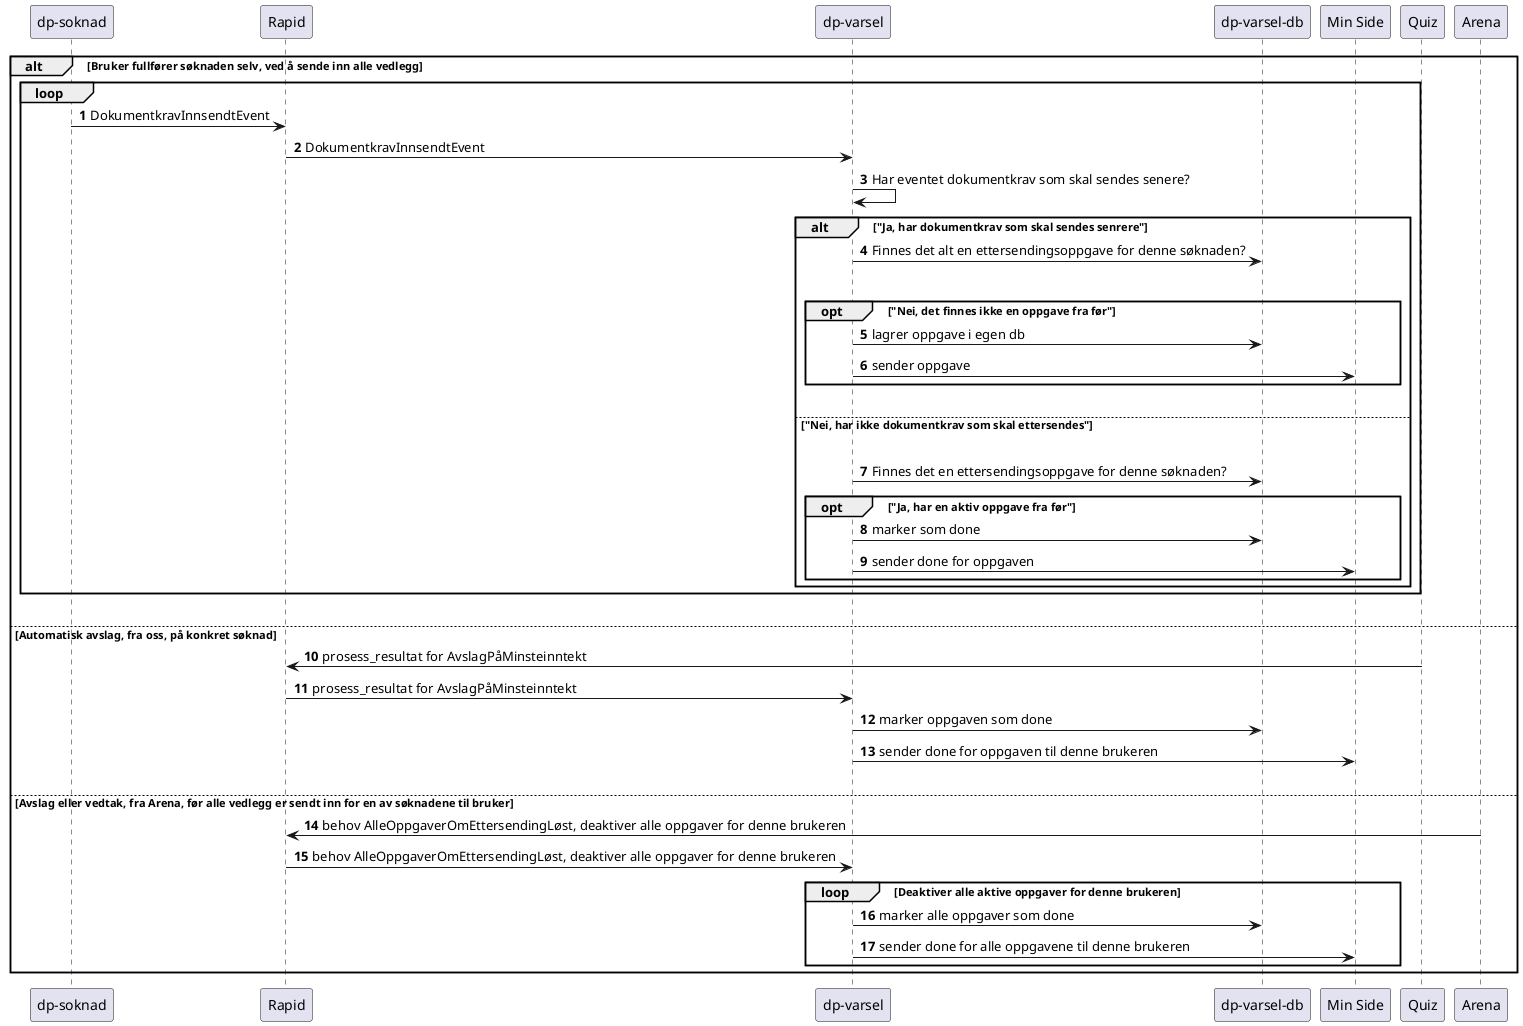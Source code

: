 @startuml

autonumber
alt Bruker fullfører søknaden selv, ved å sende inn alle vedlegg
    loop
        "dp-soknad" -> "Rapid": DokumentkravInnsendtEvent
        "Rapid" -> "dp-varsel": DokumentkravInnsendtEvent
        "dp-varsel" -> "dp-varsel": Har eventet dokumentkrav som skal sendes senere?
        alt "Ja, har dokumentkrav som skal sendes senrere"
            "dp-varsel" -> "dp-varsel-db": Finnes det alt en ettersendingsoppgave for denne søknaden?
            |||
            opt "Nei, det finnes ikke en oppgave fra før"
                "dp-varsel" -> "dp-varsel-db": lagrer oppgave i egen db
                "dp-varsel" -> "Min Side": sender oppgave
            end
            |||
        else "Nei, har ikke dokumentkrav som skal ettersendes"
            |||
            "dp-varsel" -> "dp-varsel-db": Finnes det en ettersendingsoppgave for denne søknaden?
            opt "Ja, har en aktiv oppgave fra før"
                "dp-varsel" -> "dp-varsel-db": marker som done
                "dp-varsel" -> "Min Side": sender done for oppgaven
            end
        end
    end
|||
else Automatisk avslag, fra oss, på konkret søknad
    "Quiz" -> "Rapid": prosess_resultat for AvslagPåMinsteinntekt
    "Rapid" -> "dp-varsel": prosess_resultat for AvslagPåMinsteinntekt
    "dp-varsel" -> "dp-varsel-db": marker oppgaven som done
    "dp-varsel" -> "Min Side": sender done for oppgaven til denne brukeren
|||
else Avslag eller vedtak, fra Arena, før alle vedlegg er sendt inn for en av søknadene til bruker
    "Arena" -> "Rapid": behov AlleOppgaverOmEttersendingLøst, deaktiver alle oppgaver for denne brukeren
    "Rapid" -> "dp-varsel": behov AlleOppgaverOmEttersendingLøst, deaktiver alle oppgaver for denne brukeren
    loop Deaktiver alle aktive oppgaver for denne brukeren
        "dp-varsel" -> "dp-varsel-db": marker alle oppgaver som done
        "dp-varsel" -> "Min Side": sender done for alle oppgavene til denne brukeren
    end
end
@enduml
